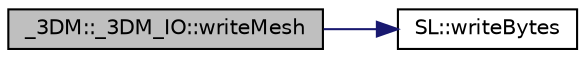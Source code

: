 digraph "_3DM::_3DM_IO::writeMesh"
{
 // INTERACTIVE_SVG=YES
 // LATEX_PDF_SIZE
  edge [fontname="Helvetica",fontsize="10",labelfontname="Helvetica",labelfontsize="10"];
  node [fontname="Helvetica",fontsize="10",shape=record];
  rankdir="LR";
  Node1 [label="_3DM::_3DM_IO::writeMesh",height=0.2,width=0.4,color="black", fillcolor="grey75", style="filled", fontcolor="black",tooltip=" "];
  Node1 -> Node2 [color="midnightblue",fontsize="10",style="solid",fontname="Helvetica"];
  Node2 [label="SL::writeBytes",height=0.2,width=0.4,color="black", fillcolor="white", style="filled",URL="$d5/d71/namespace_s_l.html#a5a64b921cdb4809672c2c9882f6cdbc7",tooltip=" "];
}
